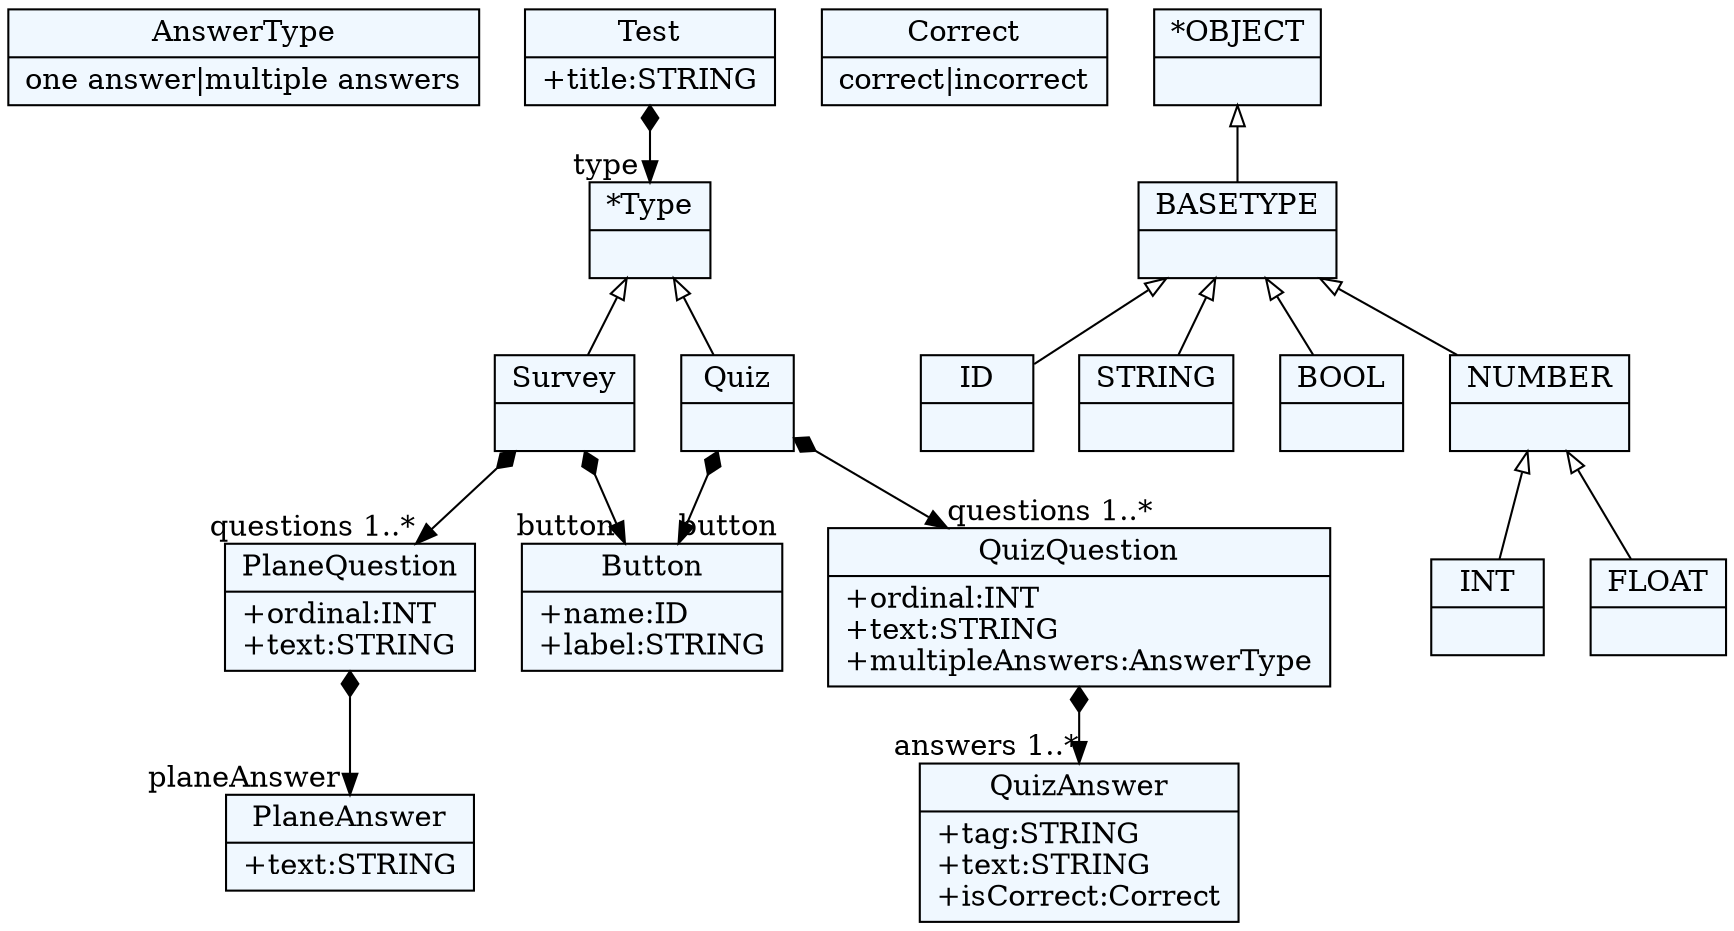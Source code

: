 
    digraph xtext {
    fontname = "Bitstream Vera Sans"
    fontsize = 8
    node[
        shape=record,
        style=filled,
        fillcolor=aliceblue
    ]
    nodesep = 0.3
    edge[dir=black,arrowtail=empty]


23138280[ label="{AnswerType|one answer\|multiple answers}"]

23134248[ label="{QuizAnswer|+tag:STRING\l+text:STRING\l+isCorrect:Correct\l}"]

23093272[ label="{Correct|correct\|incorrect}"]

22986248 -> 22946360[arrowtail=diamond, dir=both, headlabel="type "]
22986248[ label="{Test|+title:STRING\l}"]

23191192 -> 23170360[arrowtail=diamond, dir=both, headlabel="questions 1..*"]
23191192 -> 23314728[arrowtail=diamond, dir=both, headlabel="button "]
23191192[ label="{Survey|}"]

23065816 -> 23134248[arrowtail=diamond, dir=both, headlabel="answers 1..*"]
23065816[ label="{QuizQuestion|+ordinal:INT\l+text:STRING\l+multipleAnswers:AnswerType\l}"]

23314728[ label="{Button|+name:ID\l+label:STRING\l}"]

23178024 -> 23065816[arrowtail=diamond, dir=both, headlabel="questions 1..*"]
23178024 -> 23314728[arrowtail=diamond, dir=both, headlabel="button "]
23178024[ label="{Quiz|}"]

23170360 -> 23309640[arrowtail=diamond, dir=both, headlabel="planeAnswer "]
23170360[ label="{PlaneQuestion|+ordinal:INT\l+text:STRING\l}"]

23309640[ label="{PlaneAnswer|+text:STRING\l}"]

22946360[ label="{*Type|}"]
22946360 -> 23178024 [dir=back]
22946360 -> 23191192 [dir=back]

22422760[ label="{ID|}"]

23043480[ label="{INT|}"]

22630408[ label="{STRING|}"]

22445064[ label="{FLOAT|}"]

23151656[ label="{*OBJECT|}"]
23151656 -> 22553336 [dir=back]

22994504[ label="{BOOL|}"]

22884680[ label="{NUMBER|}"]
22884680 -> 22445064 [dir=back]
22884680 -> 23043480 [dir=back]

22553336[ label="{BASETYPE|}"]
22553336 -> 22884680 [dir=back]
22553336 -> 22994504 [dir=back]
22553336 -> 22422760 [dir=back]
22553336 -> 22630408 [dir=back]


}
